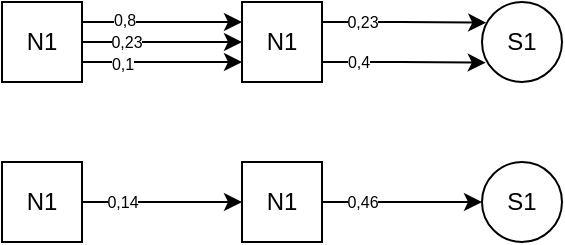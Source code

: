 <mxfile version="21.8.2" type="device">
  <diagram name="Page-1" id="TIUcLRtwMlZfU1tctQyf">
    <mxGraphModel dx="363" dy="232" grid="1" gridSize="10" guides="1" tooltips="1" connect="1" arrows="1" fold="1" page="1" pageScale="1" pageWidth="850" pageHeight="1100" math="0" shadow="0">
      <root>
        <mxCell id="0" />
        <mxCell id="1" parent="0" />
        <mxCell id="uyKo9GfU67xnvpkMiXfj-10" style="edgeStyle=orthogonalEdgeStyle;rounded=0;orthogonalLoop=1;jettySize=auto;html=1;exitX=1;exitY=0.5;exitDx=0;exitDy=0;entryX=0;entryY=0.5;entryDx=0;entryDy=0;" edge="1" parent="1" source="uyKo9GfU67xnvpkMiXfj-4" target="uyKo9GfU67xnvpkMiXfj-5">
          <mxGeometry relative="1" as="geometry" />
        </mxCell>
        <mxCell id="uyKo9GfU67xnvpkMiXfj-14" value="0,23" style="edgeLabel;html=1;align=center;verticalAlign=middle;resizable=0;points=[];fontSize=8;" vertex="1" connectable="0" parent="uyKo9GfU67xnvpkMiXfj-10">
          <mxGeometry x="-0.485" y="1" relative="1" as="geometry">
            <mxPoint x="1" y="1" as="offset" />
          </mxGeometry>
        </mxCell>
        <mxCell id="uyKo9GfU67xnvpkMiXfj-11" style="edgeStyle=orthogonalEdgeStyle;rounded=0;orthogonalLoop=1;jettySize=auto;html=1;exitX=1;exitY=0.75;exitDx=0;exitDy=0;entryX=0;entryY=0.75;entryDx=0;entryDy=0;" edge="1" parent="1" source="uyKo9GfU67xnvpkMiXfj-4" target="uyKo9GfU67xnvpkMiXfj-5">
          <mxGeometry relative="1" as="geometry" />
        </mxCell>
        <mxCell id="uyKo9GfU67xnvpkMiXfj-15" value="0,1" style="edgeLabel;html=1;align=center;verticalAlign=middle;resizable=0;points=[];fontSize=8;" vertex="1" connectable="0" parent="uyKo9GfU67xnvpkMiXfj-11">
          <mxGeometry x="-0.547" y="-1" relative="1" as="geometry">
            <mxPoint x="2" as="offset" />
          </mxGeometry>
        </mxCell>
        <mxCell id="uyKo9GfU67xnvpkMiXfj-12" style="edgeStyle=orthogonalEdgeStyle;rounded=0;orthogonalLoop=1;jettySize=auto;html=1;exitX=1;exitY=0.25;exitDx=0;exitDy=0;entryX=0;entryY=0.25;entryDx=0;entryDy=0;" edge="1" parent="1" source="uyKo9GfU67xnvpkMiXfj-4" target="uyKo9GfU67xnvpkMiXfj-5">
          <mxGeometry relative="1" as="geometry" />
        </mxCell>
        <mxCell id="uyKo9GfU67xnvpkMiXfj-13" value="0,8" style="edgeLabel;html=1;align=center;verticalAlign=middle;resizable=0;points=[];fontSize=8;" vertex="1" connectable="0" parent="uyKo9GfU67xnvpkMiXfj-12">
          <mxGeometry x="-0.617" y="1" relative="1" as="geometry">
            <mxPoint x="5" as="offset" />
          </mxGeometry>
        </mxCell>
        <mxCell id="uyKo9GfU67xnvpkMiXfj-4" value="N1" style="rounded=0;whiteSpace=wrap;html=1;" vertex="1" parent="1">
          <mxGeometry x="40" y="40" width="40" height="40" as="geometry" />
        </mxCell>
        <mxCell id="uyKo9GfU67xnvpkMiXfj-5" value="N1" style="rounded=0;whiteSpace=wrap;html=1;" vertex="1" parent="1">
          <mxGeometry x="160" y="40" width="40" height="40" as="geometry" />
        </mxCell>
        <mxCell id="uyKo9GfU67xnvpkMiXfj-6" value="S1" style="ellipse;whiteSpace=wrap;html=1;aspect=fixed;" vertex="1" parent="1">
          <mxGeometry x="280" y="40" width="40" height="40" as="geometry" />
        </mxCell>
        <mxCell id="uyKo9GfU67xnvpkMiXfj-16" style="edgeStyle=orthogonalEdgeStyle;rounded=0;orthogonalLoop=1;jettySize=auto;html=1;exitX=1;exitY=0.25;exitDx=0;exitDy=0;entryX=0.053;entryY=0.259;entryDx=0;entryDy=0;entryPerimeter=0;" edge="1" parent="1" source="uyKo9GfU67xnvpkMiXfj-5" target="uyKo9GfU67xnvpkMiXfj-6">
          <mxGeometry relative="1" as="geometry" />
        </mxCell>
        <mxCell id="uyKo9GfU67xnvpkMiXfj-18" value="0,23" style="edgeLabel;html=1;align=center;verticalAlign=middle;resizable=0;points=[];fontSize=8;" vertex="1" connectable="0" parent="uyKo9GfU67xnvpkMiXfj-16">
          <mxGeometry x="-0.49" relative="1" as="geometry">
            <mxPoint x="-1" as="offset" />
          </mxGeometry>
        </mxCell>
        <mxCell id="uyKo9GfU67xnvpkMiXfj-17" style="edgeStyle=orthogonalEdgeStyle;rounded=0;orthogonalLoop=1;jettySize=auto;html=1;exitX=1;exitY=0.75;exitDx=0;exitDy=0;entryX=0.047;entryY=0.759;entryDx=0;entryDy=0;entryPerimeter=0;" edge="1" parent="1" source="uyKo9GfU67xnvpkMiXfj-5" target="uyKo9GfU67xnvpkMiXfj-6">
          <mxGeometry relative="1" as="geometry" />
        </mxCell>
        <mxCell id="uyKo9GfU67xnvpkMiXfj-19" value="0,4" style="edgeLabel;html=1;align=center;verticalAlign=middle;resizable=0;points=[];fontSize=8;" vertex="1" connectable="0" parent="uyKo9GfU67xnvpkMiXfj-17">
          <mxGeometry x="-0.462" relative="1" as="geometry">
            <mxPoint x="-4" as="offset" />
          </mxGeometry>
        </mxCell>
        <mxCell id="uyKo9GfU67xnvpkMiXfj-20" style="edgeStyle=orthogonalEdgeStyle;rounded=0;orthogonalLoop=1;jettySize=auto;html=1;exitX=1;exitY=0.5;exitDx=0;exitDy=0;entryX=0;entryY=0.5;entryDx=0;entryDy=0;" edge="1" parent="1" source="uyKo9GfU67xnvpkMiXfj-26" target="uyKo9GfU67xnvpkMiXfj-27">
          <mxGeometry relative="1" as="geometry" />
        </mxCell>
        <mxCell id="uyKo9GfU67xnvpkMiXfj-34" value="0,14" style="edgeLabel;html=1;align=center;verticalAlign=middle;resizable=0;points=[];fontSize=8;" vertex="1" connectable="0" parent="uyKo9GfU67xnvpkMiXfj-20">
          <mxGeometry x="-0.113" y="-1" relative="1" as="geometry">
            <mxPoint x="-16" y="-1" as="offset" />
          </mxGeometry>
        </mxCell>
        <mxCell id="uyKo9GfU67xnvpkMiXfj-26" value="N1" style="rounded=0;whiteSpace=wrap;html=1;" vertex="1" parent="1">
          <mxGeometry x="40" y="120" width="40" height="40" as="geometry" />
        </mxCell>
        <mxCell id="uyKo9GfU67xnvpkMiXfj-33" style="edgeStyle=orthogonalEdgeStyle;rounded=0;orthogonalLoop=1;jettySize=auto;html=1;exitX=1;exitY=0.5;exitDx=0;exitDy=0;entryX=0;entryY=0.5;entryDx=0;entryDy=0;" edge="1" parent="1" source="uyKo9GfU67xnvpkMiXfj-27" target="uyKo9GfU67xnvpkMiXfj-28">
          <mxGeometry relative="1" as="geometry" />
        </mxCell>
        <mxCell id="uyKo9GfU67xnvpkMiXfj-36" value="0,46" style="edgeLabel;html=1;align=center;verticalAlign=middle;resizable=0;points=[];fontSize=8;" vertex="1" connectable="0" parent="uyKo9GfU67xnvpkMiXfj-33">
          <mxGeometry x="-0.613" y="-1" relative="1" as="geometry">
            <mxPoint x="4" y="-1" as="offset" />
          </mxGeometry>
        </mxCell>
        <mxCell id="uyKo9GfU67xnvpkMiXfj-27" value="N1" style="rounded=0;whiteSpace=wrap;html=1;" vertex="1" parent="1">
          <mxGeometry x="160" y="120" width="40" height="40" as="geometry" />
        </mxCell>
        <mxCell id="uyKo9GfU67xnvpkMiXfj-28" value="S1" style="ellipse;whiteSpace=wrap;html=1;aspect=fixed;" vertex="1" parent="1">
          <mxGeometry x="280" y="120" width="40" height="40" as="geometry" />
        </mxCell>
      </root>
    </mxGraphModel>
  </diagram>
</mxfile>

